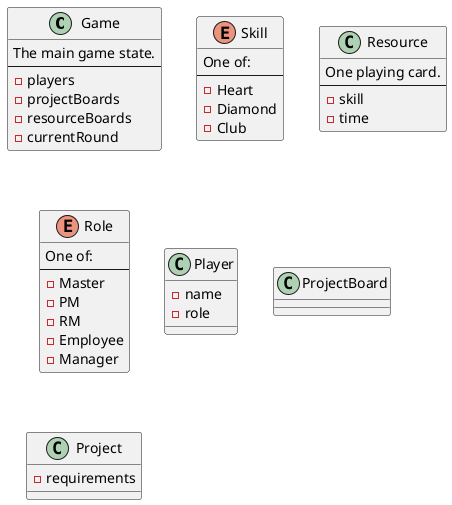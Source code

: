 @startuml
class Game {
        The main game state.
        --
        - players
        - projectBoards
        - resourceBoards
        - currentRound
}

enum Skill {
        One of:
        --
        - Heart
        - Diamond
        - Club
}

class Resource {
        One playing card.
        --
        - skill
        - time
}

enum Role {
        One of:
        --
        - Master
        - PM
        - RM
        - Employee
        - Manager
}

class Player {
        - name
        - role
}

class ProjectBoard {

}

class Project {
        - requirements
}

@enduml
